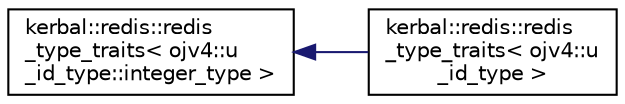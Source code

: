 digraph "类继承关系图"
{
 // LATEX_PDF_SIZE
  edge [fontname="Helvetica",fontsize="10",labelfontname="Helvetica",labelfontsize="10"];
  node [fontname="Helvetica",fontsize="10",shape=record];
  rankdir="LR";
  Node0 [label="kerbal::redis::redis\l_type_traits\< ojv4::u\l_id_type::integer_type \>",height=0.2,width=0.4,color="black", fillcolor="white", style="filled",URL="$structkerbal_1_1redis_1_1redis__type__traits.html",tooltip=" "];
  Node0 -> Node1 [dir="back",color="midnightblue",fontsize="10",style="solid",fontname="Helvetica"];
  Node1 [label="kerbal::redis::redis\l_type_traits\< ojv4::u\l_id_type \>",height=0.2,width=0.4,color="black", fillcolor="white", style="filled",URL="$structkerbal_1_1redis_1_1redis__type__traits_3_01ojv4_1_1u__id__type_01_4.html",tooltip=" "];
}
